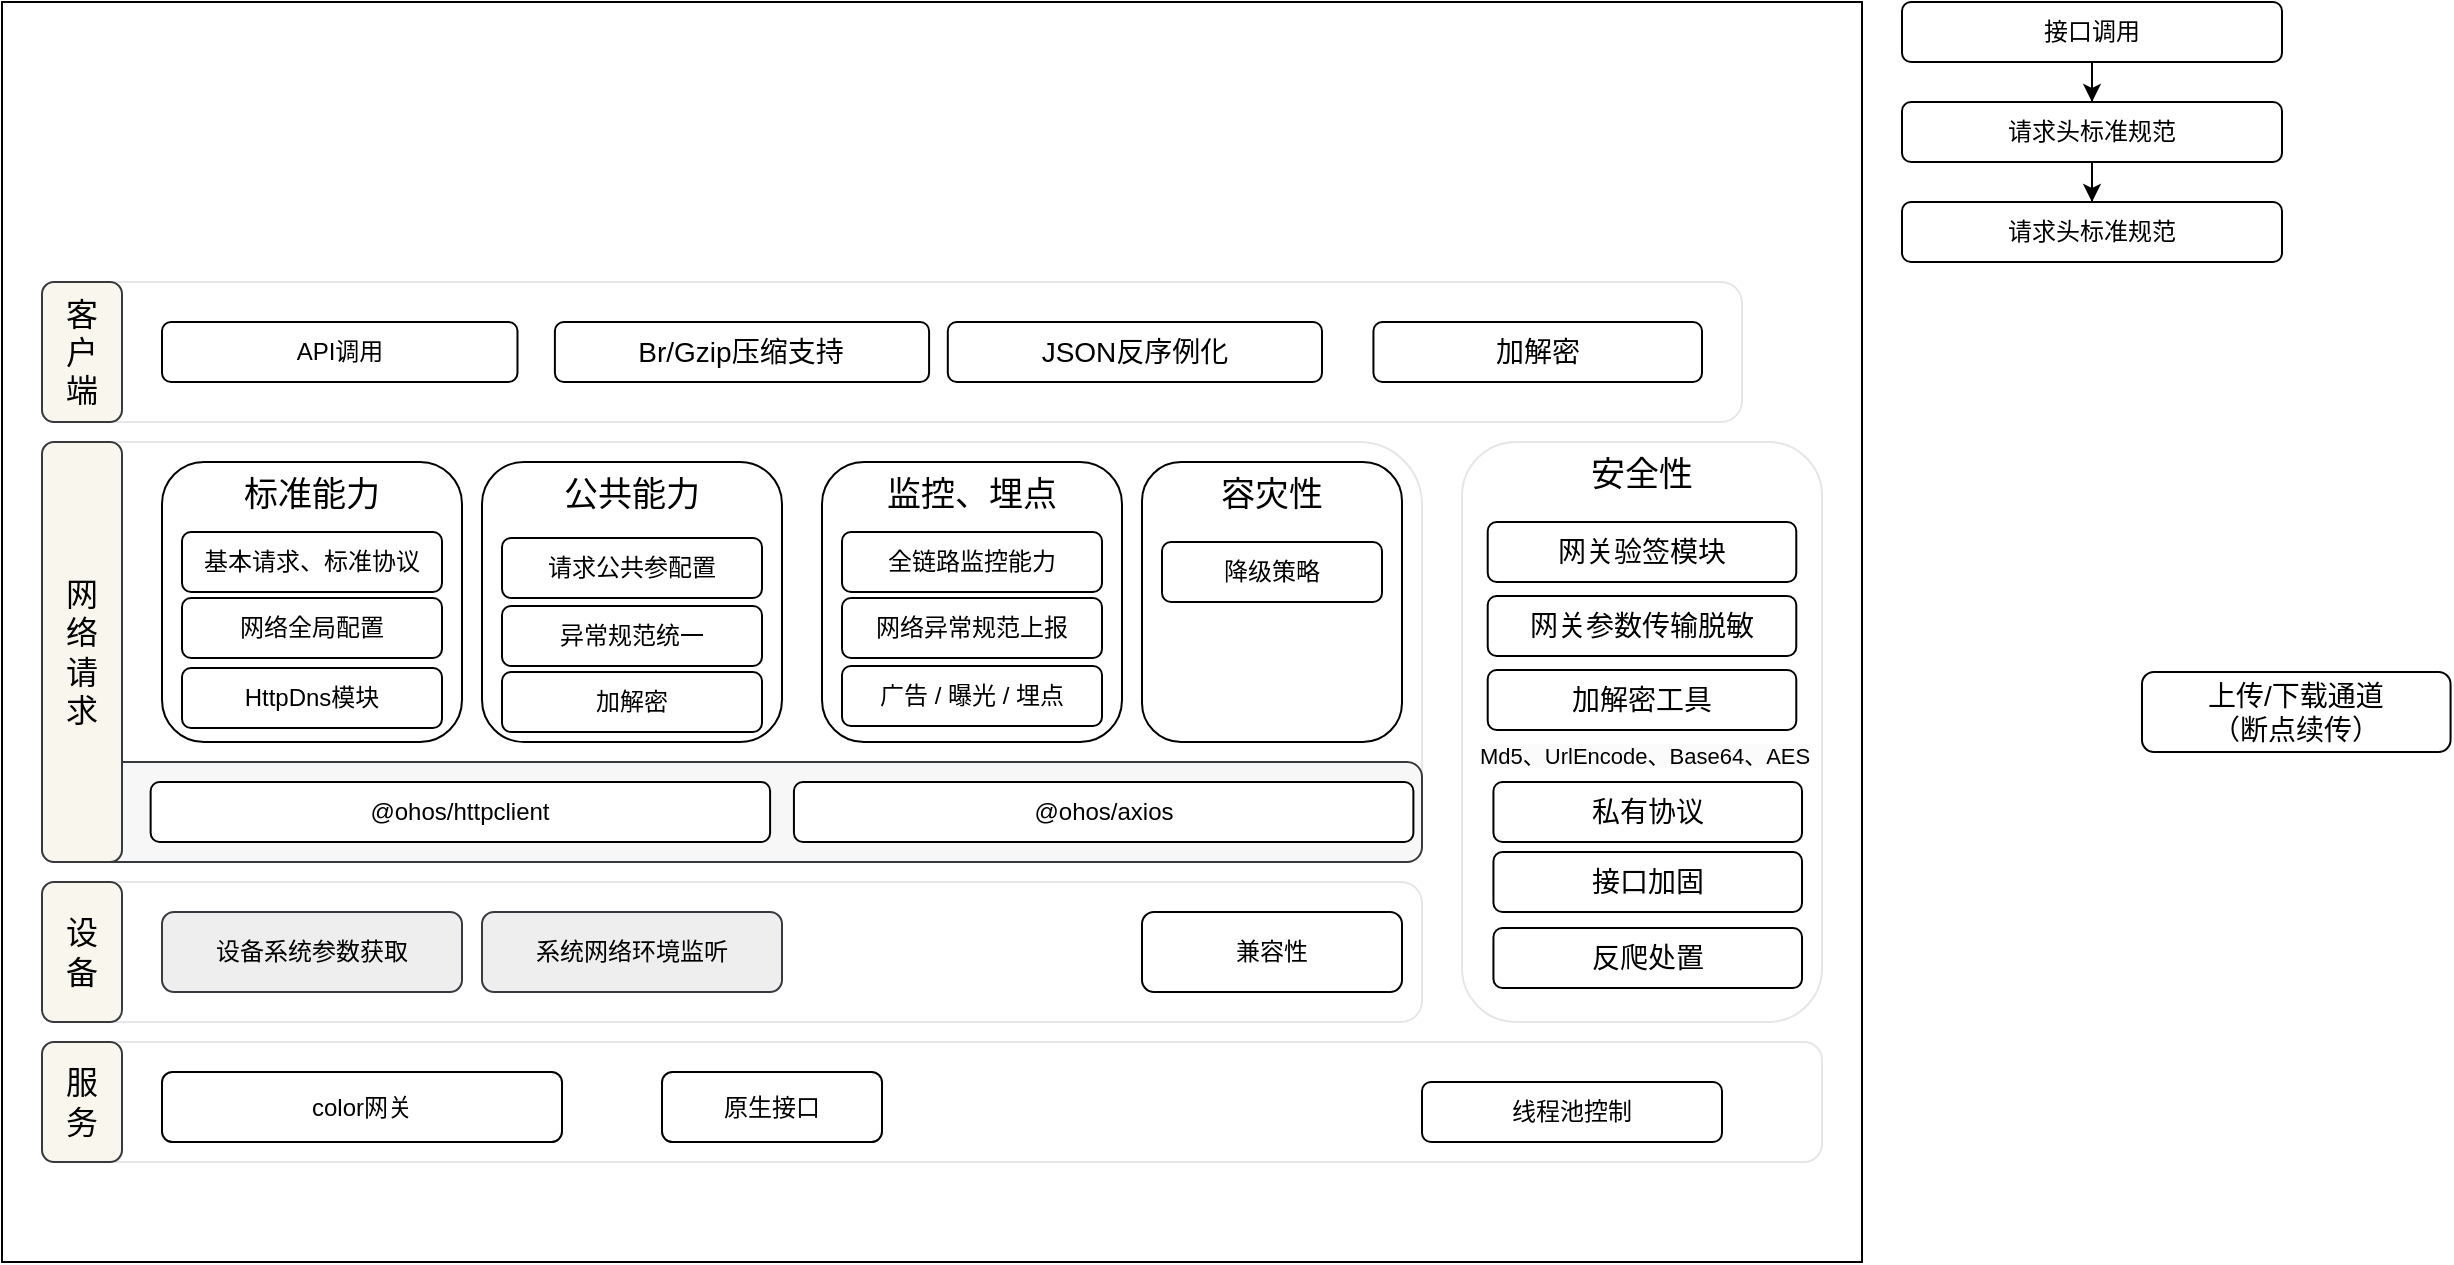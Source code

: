 <mxfile version="22.1.11" type="github">
  <diagram name="第 1 页" id="Gjq8ToB4pKgkKWKwZSHa">
    <mxGraphModel dx="1476" dy="900" grid="1" gridSize="10" guides="1" tooltips="1" connect="1" arrows="1" fold="1" page="1" pageScale="1" pageWidth="827" pageHeight="1169" math="0" shadow="0">
      <root>
        <mxCell id="0" />
        <mxCell id="1" parent="0" />
        <mxCell id="B4-yQ_Ca6P6K2vOYtcmQ-1" value="" style="rounded=0;whiteSpace=wrap;html=1;" parent="1" vertex="1">
          <mxGeometry x="130" y="160" width="930" height="630" as="geometry" />
        </mxCell>
        <mxCell id="Xx7bTSWL394uWPmBl_L8-61" value="" style="rounded=1;whiteSpace=wrap;html=1;strokeColor=#E6E6E6;" vertex="1" parent="1">
          <mxGeometry x="150" y="300" width="850" height="70" as="geometry" />
        </mxCell>
        <mxCell id="Xx7bTSWL394uWPmBl_L8-60" value="" style="rounded=1;whiteSpace=wrap;html=1;strokeColor=#E6E6E6;" vertex="1" parent="1">
          <mxGeometry x="150" y="680" width="890" height="60" as="geometry" />
        </mxCell>
        <mxCell id="B4-yQ_Ca6P6K2vOYtcmQ-2" value="" style="rounded=1;whiteSpace=wrap;html=1;strokeColor=#E6E6E6;" parent="1" vertex="1">
          <mxGeometry x="150" y="380" width="690" height="210" as="geometry" />
        </mxCell>
        <mxCell id="Xx7bTSWL394uWPmBl_L8-44" value="" style="rounded=1;whiteSpace=wrap;html=1;strokeColor=#36393d;fillColor=#F7F7F7;" vertex="1" parent="1">
          <mxGeometry x="150" y="540" width="690" height="50" as="geometry" />
        </mxCell>
        <mxCell id="Xx7bTSWL394uWPmBl_L8-42" value="" style="group" vertex="1" connectable="0" parent="1">
          <mxGeometry x="204.32" y="550" width="675.68" height="32.5" as="geometry" />
        </mxCell>
        <mxCell id="B4-yQ_Ca6P6K2vOYtcmQ-10" value="&lt;p&gt;&lt;/p&gt;&lt;p&gt;@ohos/httpclient&lt;/p&gt;" style="rounded=1;whiteSpace=wrap;html=1;" parent="Xx7bTSWL394uWPmBl_L8-42" vertex="1">
          <mxGeometry width="309.73" height="30" as="geometry" />
        </mxCell>
        <mxCell id="B4-yQ_Ca6P6K2vOYtcmQ-9" value="&lt;p&gt;@ohos/axios&lt;/p&gt;" style="rounded=1;whiteSpace=wrap;html=1;" parent="Xx7bTSWL394uWPmBl_L8-42" vertex="1">
          <mxGeometry x="321.643" width="309.73" height="30" as="geometry" />
        </mxCell>
        <mxCell id="Xx7bTSWL394uWPmBl_L8-49" value="公共能力" style="rounded=1;whiteSpace=wrap;html=1;horizontal=1;verticalAlign=top;fontSize=17;" vertex="1" parent="1">
          <mxGeometry x="370" y="390" width="150" height="140" as="geometry" />
        </mxCell>
        <mxCell id="Xx7bTSWL394uWPmBl_L8-48" value="标准能力" style="rounded=1;whiteSpace=wrap;html=1;horizontal=1;verticalAlign=top;fontSize=17;" vertex="1" parent="1">
          <mxGeometry x="210" y="390" width="150" height="140" as="geometry" />
        </mxCell>
        <mxCell id="Xx7bTSWL394uWPmBl_L8-14" value="" style="rounded=1;whiteSpace=wrap;html=1;strokeColor=#E6E6E6;" vertex="1" parent="1">
          <mxGeometry x="170" y="600" width="670" height="70" as="geometry" />
        </mxCell>
        <mxCell id="B4-yQ_Ca6P6K2vOYtcmQ-4" value="系统网络环境监听" style="rounded=1;whiteSpace=wrap;html=1;fillColor=#eeeeee;strokeColor=#36393d;" parent="1" vertex="1">
          <mxGeometry x="370" y="615" width="150" height="40" as="geometry" />
        </mxCell>
        <mxCell id="B4-yQ_Ca6P6K2vOYtcmQ-5" value="color网关" style="rounded=1;whiteSpace=wrap;html=1;" parent="1" vertex="1">
          <mxGeometry x="210" y="695" width="200" height="35" as="geometry" />
        </mxCell>
        <mxCell id="B4-yQ_Ca6P6K2vOYtcmQ-6" value="请求公共参配置" style="rounded=1;whiteSpace=wrap;html=1;" parent="1" vertex="1">
          <mxGeometry x="380" y="428" width="130" height="30" as="geometry" />
        </mxCell>
        <mxCell id="B4-yQ_Ca6P6K2vOYtcmQ-8" value="基本请求、标准协议" style="rounded=1;whiteSpace=wrap;html=1;" parent="1" vertex="1">
          <mxGeometry x="220" y="425" width="130" height="30" as="geometry" />
        </mxCell>
        <mxCell id="Xx7bTSWL394uWPmBl_L8-3" value="网络全局配置" style="rounded=1;whiteSpace=wrap;html=1;" vertex="1" parent="1">
          <mxGeometry x="220" y="458" width="130" height="30" as="geometry" />
        </mxCell>
        <mxCell id="Xx7bTSWL394uWPmBl_L8-5" value="异常规范统一" style="rounded=1;whiteSpace=wrap;html=1;" vertex="1" parent="1">
          <mxGeometry x="380" y="462" width="130" height="30" as="geometry" />
        </mxCell>
        <mxCell id="Xx7bTSWL394uWPmBl_L8-10" value="设备系统参数获取" style="rounded=1;whiteSpace=wrap;html=1;fillColor=#eeeeee;strokeColor=#36393d;" vertex="1" parent="1">
          <mxGeometry x="210" y="615" width="150" height="40" as="geometry" />
        </mxCell>
        <mxCell id="Xx7bTSWL394uWPmBl_L8-12" value="网络请求" style="rounded=1;whiteSpace=wrap;html=1;horizontal=1;verticalAlign=middle;fontSize=16;fillColor=#f9f7ed;strokeColor=#36393d;spacingLeft=6;spacingRight=6;" vertex="1" parent="1">
          <mxGeometry x="150" y="380" width="40" height="210" as="geometry" />
        </mxCell>
        <mxCell id="Xx7bTSWL394uWPmBl_L8-13" value="设备&lt;br&gt;" style="rounded=1;whiteSpace=wrap;html=1;horizontal=1;verticalAlign=middle;fontSize=16;fillColor=#f9f7ed;strokeColor=#36393d;spacingLeft=6;spacingRight=6;" vertex="1" parent="1">
          <mxGeometry x="150" y="600" width="40" height="70" as="geometry" />
        </mxCell>
        <mxCell id="Xx7bTSWL394uWPmBl_L8-15" value="服务" style="rounded=1;whiteSpace=wrap;html=1;horizontal=1;verticalAlign=middle;fontSize=16;fillColor=#f9f7ed;strokeColor=#36393d;spacingLeft=6;spacingRight=6;" vertex="1" parent="1">
          <mxGeometry x="150" y="680" width="40" height="60" as="geometry" />
        </mxCell>
        <mxCell id="Xx7bTSWL394uWPmBl_L8-17" value="原生接口" style="rounded=1;whiteSpace=wrap;html=1;" vertex="1" parent="1">
          <mxGeometry x="460" y="695" width="110" height="35" as="geometry" />
        </mxCell>
        <mxCell id="Xx7bTSWL394uWPmBl_L8-18" value="客户端" style="rounded=1;whiteSpace=wrap;html=1;horizontal=1;verticalAlign=middle;fontSize=16;fillColor=#f9f7ed;strokeColor=#36393d;spacingLeft=6;spacingRight=6;" vertex="1" parent="1">
          <mxGeometry x="150" y="300" width="40" height="70" as="geometry" />
        </mxCell>
        <mxCell id="Xx7bTSWL394uWPmBl_L8-23" value="" style="edgeStyle=orthogonalEdgeStyle;rounded=0;orthogonalLoop=1;jettySize=auto;html=1;" edge="1" parent="1" source="Xx7bTSWL394uWPmBl_L8-21" target="Xx7bTSWL394uWPmBl_L8-22">
          <mxGeometry relative="1" as="geometry" />
        </mxCell>
        <mxCell id="Xx7bTSWL394uWPmBl_L8-21" value="接口调用" style="rounded=1;whiteSpace=wrap;html=1;" vertex="1" parent="1">
          <mxGeometry x="1080" y="160" width="190" height="30" as="geometry" />
        </mxCell>
        <mxCell id="Xx7bTSWL394uWPmBl_L8-25" value="" style="edgeStyle=orthogonalEdgeStyle;rounded=0;orthogonalLoop=1;jettySize=auto;html=1;" edge="1" parent="1" source="Xx7bTSWL394uWPmBl_L8-22" target="Xx7bTSWL394uWPmBl_L8-24">
          <mxGeometry relative="1" as="geometry" />
        </mxCell>
        <mxCell id="Xx7bTSWL394uWPmBl_L8-22" value="请求头标准规范" style="rounded=1;whiteSpace=wrap;html=1;" vertex="1" parent="1">
          <mxGeometry x="1080" y="210" width="190" height="30" as="geometry" />
        </mxCell>
        <mxCell id="Xx7bTSWL394uWPmBl_L8-24" value="请求头标准规范" style="rounded=1;whiteSpace=wrap;html=1;" vertex="1" parent="1">
          <mxGeometry x="1080" y="260" width="190" height="30" as="geometry" />
        </mxCell>
        <mxCell id="Xx7bTSWL394uWPmBl_L8-20" value="API调用" style="rounded=1;whiteSpace=wrap;html=1;" vertex="1" parent="1">
          <mxGeometry x="210" y="320" width="177.742" height="30" as="geometry" />
        </mxCell>
        <mxCell id="Xx7bTSWL394uWPmBl_L8-31" value="Br/Gzip压缩支持" style="rounded=1;whiteSpace=wrap;html=1;fontSize=14;" vertex="1" parent="1">
          <mxGeometry x="406.452" y="320" width="187.097" height="30" as="geometry" />
        </mxCell>
        <mxCell id="Xx7bTSWL394uWPmBl_L8-32" value="JSON反序例化" style="rounded=1;whiteSpace=wrap;html=1;fontSize=14;" vertex="1" parent="1">
          <mxGeometry x="602.903" y="320" width="187.097" height="30" as="geometry" />
        </mxCell>
        <mxCell id="Xx7bTSWL394uWPmBl_L8-28" value="安全性" style="rounded=1;whiteSpace=wrap;html=1;horizontal=1;verticalAlign=top;fontSize=17;spacingLeft=6;spacingRight=6;strokeColor=#E6E6E6;" vertex="1" parent="1">
          <mxGeometry x="860" y="380" width="180" height="290" as="geometry" />
        </mxCell>
        <mxCell id="Xx7bTSWL394uWPmBl_L8-26" value="网关验签模块" style="rounded=1;whiteSpace=wrap;html=1;fontSize=14;" vertex="1" parent="1">
          <mxGeometry x="872.857" y="420" width="154.286" height="30" as="geometry" />
        </mxCell>
        <mxCell id="Xx7bTSWL394uWPmBl_L8-30" value="网关参数传输脱敏" style="rounded=1;whiteSpace=wrap;html=1;fontSize=14;" vertex="1" parent="1">
          <mxGeometry x="872.857" y="457" width="154.286" height="30" as="geometry" />
        </mxCell>
        <mxCell id="Xx7bTSWL394uWPmBl_L8-34" value="上传/下载通道 &lt;br&gt;（断点续传）" style="rounded=1;whiteSpace=wrap;html=1;fontSize=14;" vertex="1" parent="1">
          <mxGeometry x="1199.997" y="495" width="154.286" height="40" as="geometry" />
        </mxCell>
        <mxCell id="Xx7bTSWL394uWPmBl_L8-35" value="加解密工具" style="rounded=1;whiteSpace=wrap;html=1;fontSize=14;" vertex="1" parent="1">
          <mxGeometry x="872.857" y="494" width="154.286" height="30" as="geometry" />
        </mxCell>
        <mxCell id="Xx7bTSWL394uWPmBl_L8-37" value="&lt;span style=&quot;color: rgb(0, 0, 0); font-family: Helvetica; font-size: 11px; font-style: normal; font-variant-ligatures: normal; font-variant-caps: normal; font-weight: 400; letter-spacing: normal; orphans: 2; text-align: center; text-indent: 0px; text-transform: none; widows: 2; word-spacing: 0px; -webkit-text-stroke-width: 0px; background-color: rgb(251, 251, 251); text-decoration-thickness: initial; text-decoration-style: initial; text-decoration-color: initial; float: none; display: inline !important;&quot;&gt;Md5、UrlEncode、Base64、AES&lt;/span&gt;" style="text;whiteSpace=wrap;html=1;fontSize=11;" vertex="1" parent="1">
          <mxGeometry x="867.0" y="524" width="210" height="40" as="geometry" />
        </mxCell>
        <mxCell id="Xx7bTSWL394uWPmBl_L8-39" value="线程池控制" style="rounded=1;whiteSpace=wrap;html=1;" vertex="1" parent="1">
          <mxGeometry x="840" y="700" width="150" height="30" as="geometry" />
        </mxCell>
        <mxCell id="Xx7bTSWL394uWPmBl_L8-40" value="HttpDns模块" style="rounded=1;whiteSpace=wrap;html=1;" vertex="1" parent="1">
          <mxGeometry x="220" y="493" width="130" height="30" as="geometry" />
        </mxCell>
        <mxCell id="Xx7bTSWL394uWPmBl_L8-45" value="私有协议" style="rounded=1;whiteSpace=wrap;html=1;fontSize=14;" vertex="1" parent="1">
          <mxGeometry x="875.72" y="550" width="154.29" height="30" as="geometry" />
        </mxCell>
        <mxCell id="Xx7bTSWL394uWPmBl_L8-53" value="加解密" style="rounded=1;whiteSpace=wrap;html=1;fontSize=14;" vertex="1" parent="1">
          <mxGeometry x="815.72" y="320" width="164.28" height="30" as="geometry" />
        </mxCell>
        <mxCell id="Xx7bTSWL394uWPmBl_L8-54" value="接口加固" style="rounded=1;whiteSpace=wrap;html=1;fontSize=14;" vertex="1" parent="1">
          <mxGeometry x="875.72" y="585" width="154.29" height="30" as="geometry" />
        </mxCell>
        <mxCell id="Xx7bTSWL394uWPmBl_L8-50" value="监控、埋点" style="rounded=1;whiteSpace=wrap;html=1;horizontal=1;verticalAlign=top;fontSize=17;" vertex="1" parent="1">
          <mxGeometry x="540" y="390" width="150" height="140" as="geometry" />
        </mxCell>
        <mxCell id="Xx7bTSWL394uWPmBl_L8-38" value="广告 / 曝光 / 埋点" style="rounded=1;whiteSpace=wrap;html=1;" vertex="1" parent="1">
          <mxGeometry x="550" y="492" width="130" height="30" as="geometry" />
        </mxCell>
        <mxCell id="Xx7bTSWL394uWPmBl_L8-56" value="全链路监控能力" style="rounded=1;whiteSpace=wrap;html=1;" vertex="1" parent="1">
          <mxGeometry x="550" y="425" width="130" height="30" as="geometry" />
        </mxCell>
        <mxCell id="Xx7bTSWL394uWPmBl_L8-57" value="网络异常规范上报" style="rounded=1;whiteSpace=wrap;html=1;" vertex="1" parent="1">
          <mxGeometry x="550" y="458" width="130" height="30" as="geometry" />
        </mxCell>
        <mxCell id="Xx7bTSWL394uWPmBl_L8-62" value="加解密" style="rounded=1;whiteSpace=wrap;html=1;fontSize=12;" vertex="1" parent="1">
          <mxGeometry x="380" y="495" width="130" height="30" as="geometry" />
        </mxCell>
        <mxCell id="Xx7bTSWL394uWPmBl_L8-63" value="容灾性" style="rounded=1;whiteSpace=wrap;html=1;horizontal=1;verticalAlign=top;fontSize=17;" vertex="1" parent="1">
          <mxGeometry x="700" y="390" width="130" height="140" as="geometry" />
        </mxCell>
        <mxCell id="Xx7bTSWL394uWPmBl_L8-64" value="降级策略" style="rounded=1;whiteSpace=wrap;html=1;" vertex="1" parent="1">
          <mxGeometry x="710" y="430" width="110" height="30" as="geometry" />
        </mxCell>
        <mxCell id="Xx7bTSWL394uWPmBl_L8-65" value="兼容性" style="rounded=1;whiteSpace=wrap;html=1;" vertex="1" parent="1">
          <mxGeometry x="700" y="615" width="130" height="40" as="geometry" />
        </mxCell>
        <mxCell id="Xx7bTSWL394uWPmBl_L8-66" value="反爬处置" style="rounded=1;whiteSpace=wrap;html=1;fontSize=14;" vertex="1" parent="1">
          <mxGeometry x="875.72" y="623" width="154.29" height="30" as="geometry" />
        </mxCell>
      </root>
    </mxGraphModel>
  </diagram>
</mxfile>
